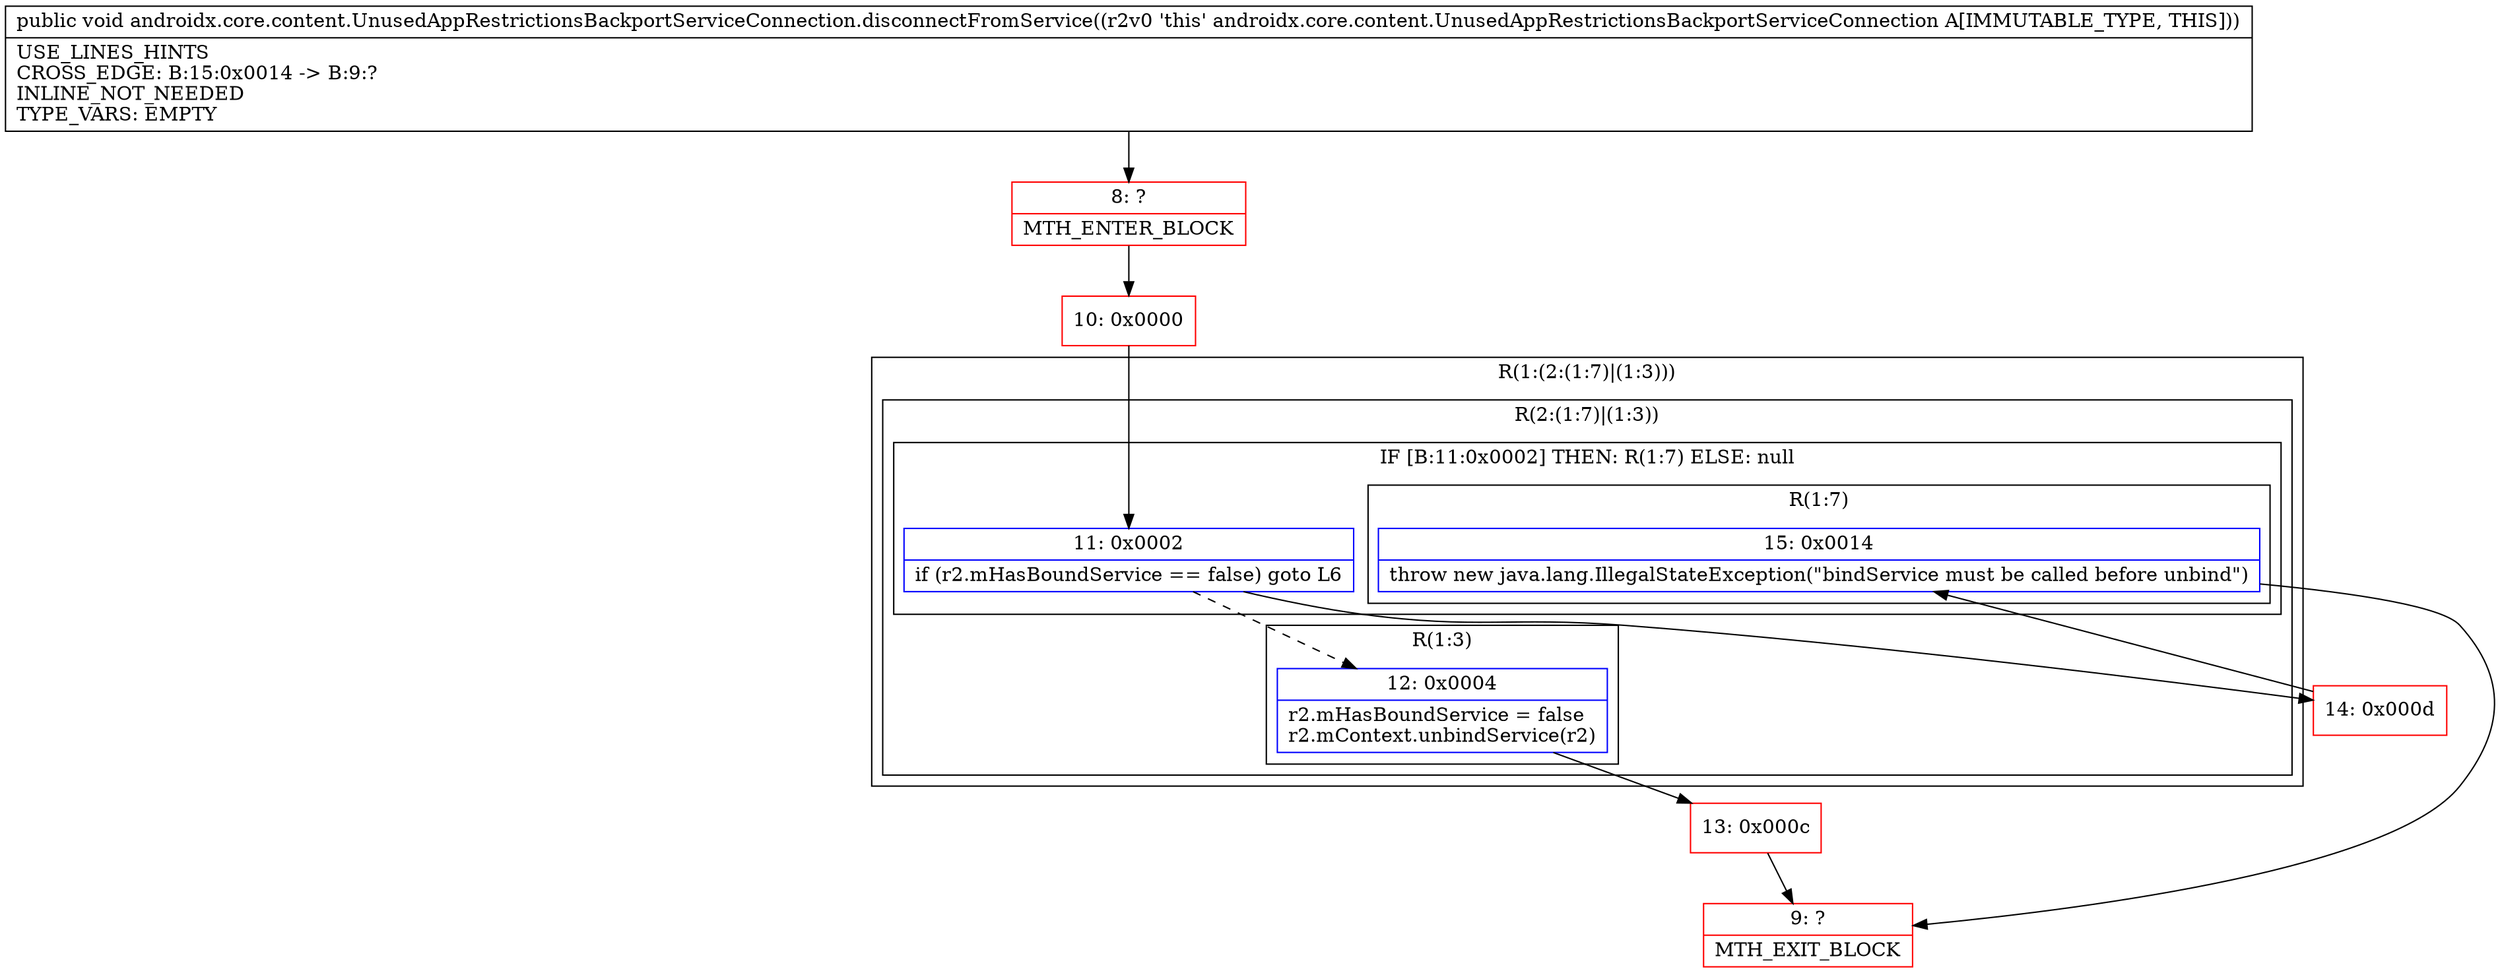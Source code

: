 digraph "CFG forandroidx.core.content.UnusedAppRestrictionsBackportServiceConnection.disconnectFromService()V" {
subgraph cluster_Region_1534212627 {
label = "R(1:(2:(1:7)|(1:3)))";
node [shape=record,color=blue];
subgraph cluster_Region_2112515678 {
label = "R(2:(1:7)|(1:3))";
node [shape=record,color=blue];
subgraph cluster_IfRegion_410956477 {
label = "IF [B:11:0x0002] THEN: R(1:7) ELSE: null";
node [shape=record,color=blue];
Node_11 [shape=record,label="{11\:\ 0x0002|if (r2.mHasBoundService == false) goto L6\l}"];
subgraph cluster_Region_1127179777 {
label = "R(1:7)";
node [shape=record,color=blue];
Node_15 [shape=record,label="{15\:\ 0x0014|throw new java.lang.IllegalStateException(\"bindService must be called before unbind\")\l}"];
}
}
subgraph cluster_Region_155680469 {
label = "R(1:3)";
node [shape=record,color=blue];
Node_12 [shape=record,label="{12\:\ 0x0004|r2.mHasBoundService = false\lr2.mContext.unbindService(r2)\l}"];
}
}
}
Node_8 [shape=record,color=red,label="{8\:\ ?|MTH_ENTER_BLOCK\l}"];
Node_10 [shape=record,color=red,label="{10\:\ 0x0000}"];
Node_13 [shape=record,color=red,label="{13\:\ 0x000c}"];
Node_9 [shape=record,color=red,label="{9\:\ ?|MTH_EXIT_BLOCK\l}"];
Node_14 [shape=record,color=red,label="{14\:\ 0x000d}"];
MethodNode[shape=record,label="{public void androidx.core.content.UnusedAppRestrictionsBackportServiceConnection.disconnectFromService((r2v0 'this' androidx.core.content.UnusedAppRestrictionsBackportServiceConnection A[IMMUTABLE_TYPE, THIS]))  | USE_LINES_HINTS\lCROSS_EDGE: B:15:0x0014 \-\> B:9:?\lINLINE_NOT_NEEDED\lTYPE_VARS: EMPTY\l}"];
MethodNode -> Node_8;Node_11 -> Node_12[style=dashed];
Node_11 -> Node_14;
Node_15 -> Node_9;
Node_12 -> Node_13;
Node_8 -> Node_10;
Node_10 -> Node_11;
Node_13 -> Node_9;
Node_14 -> Node_15;
}

